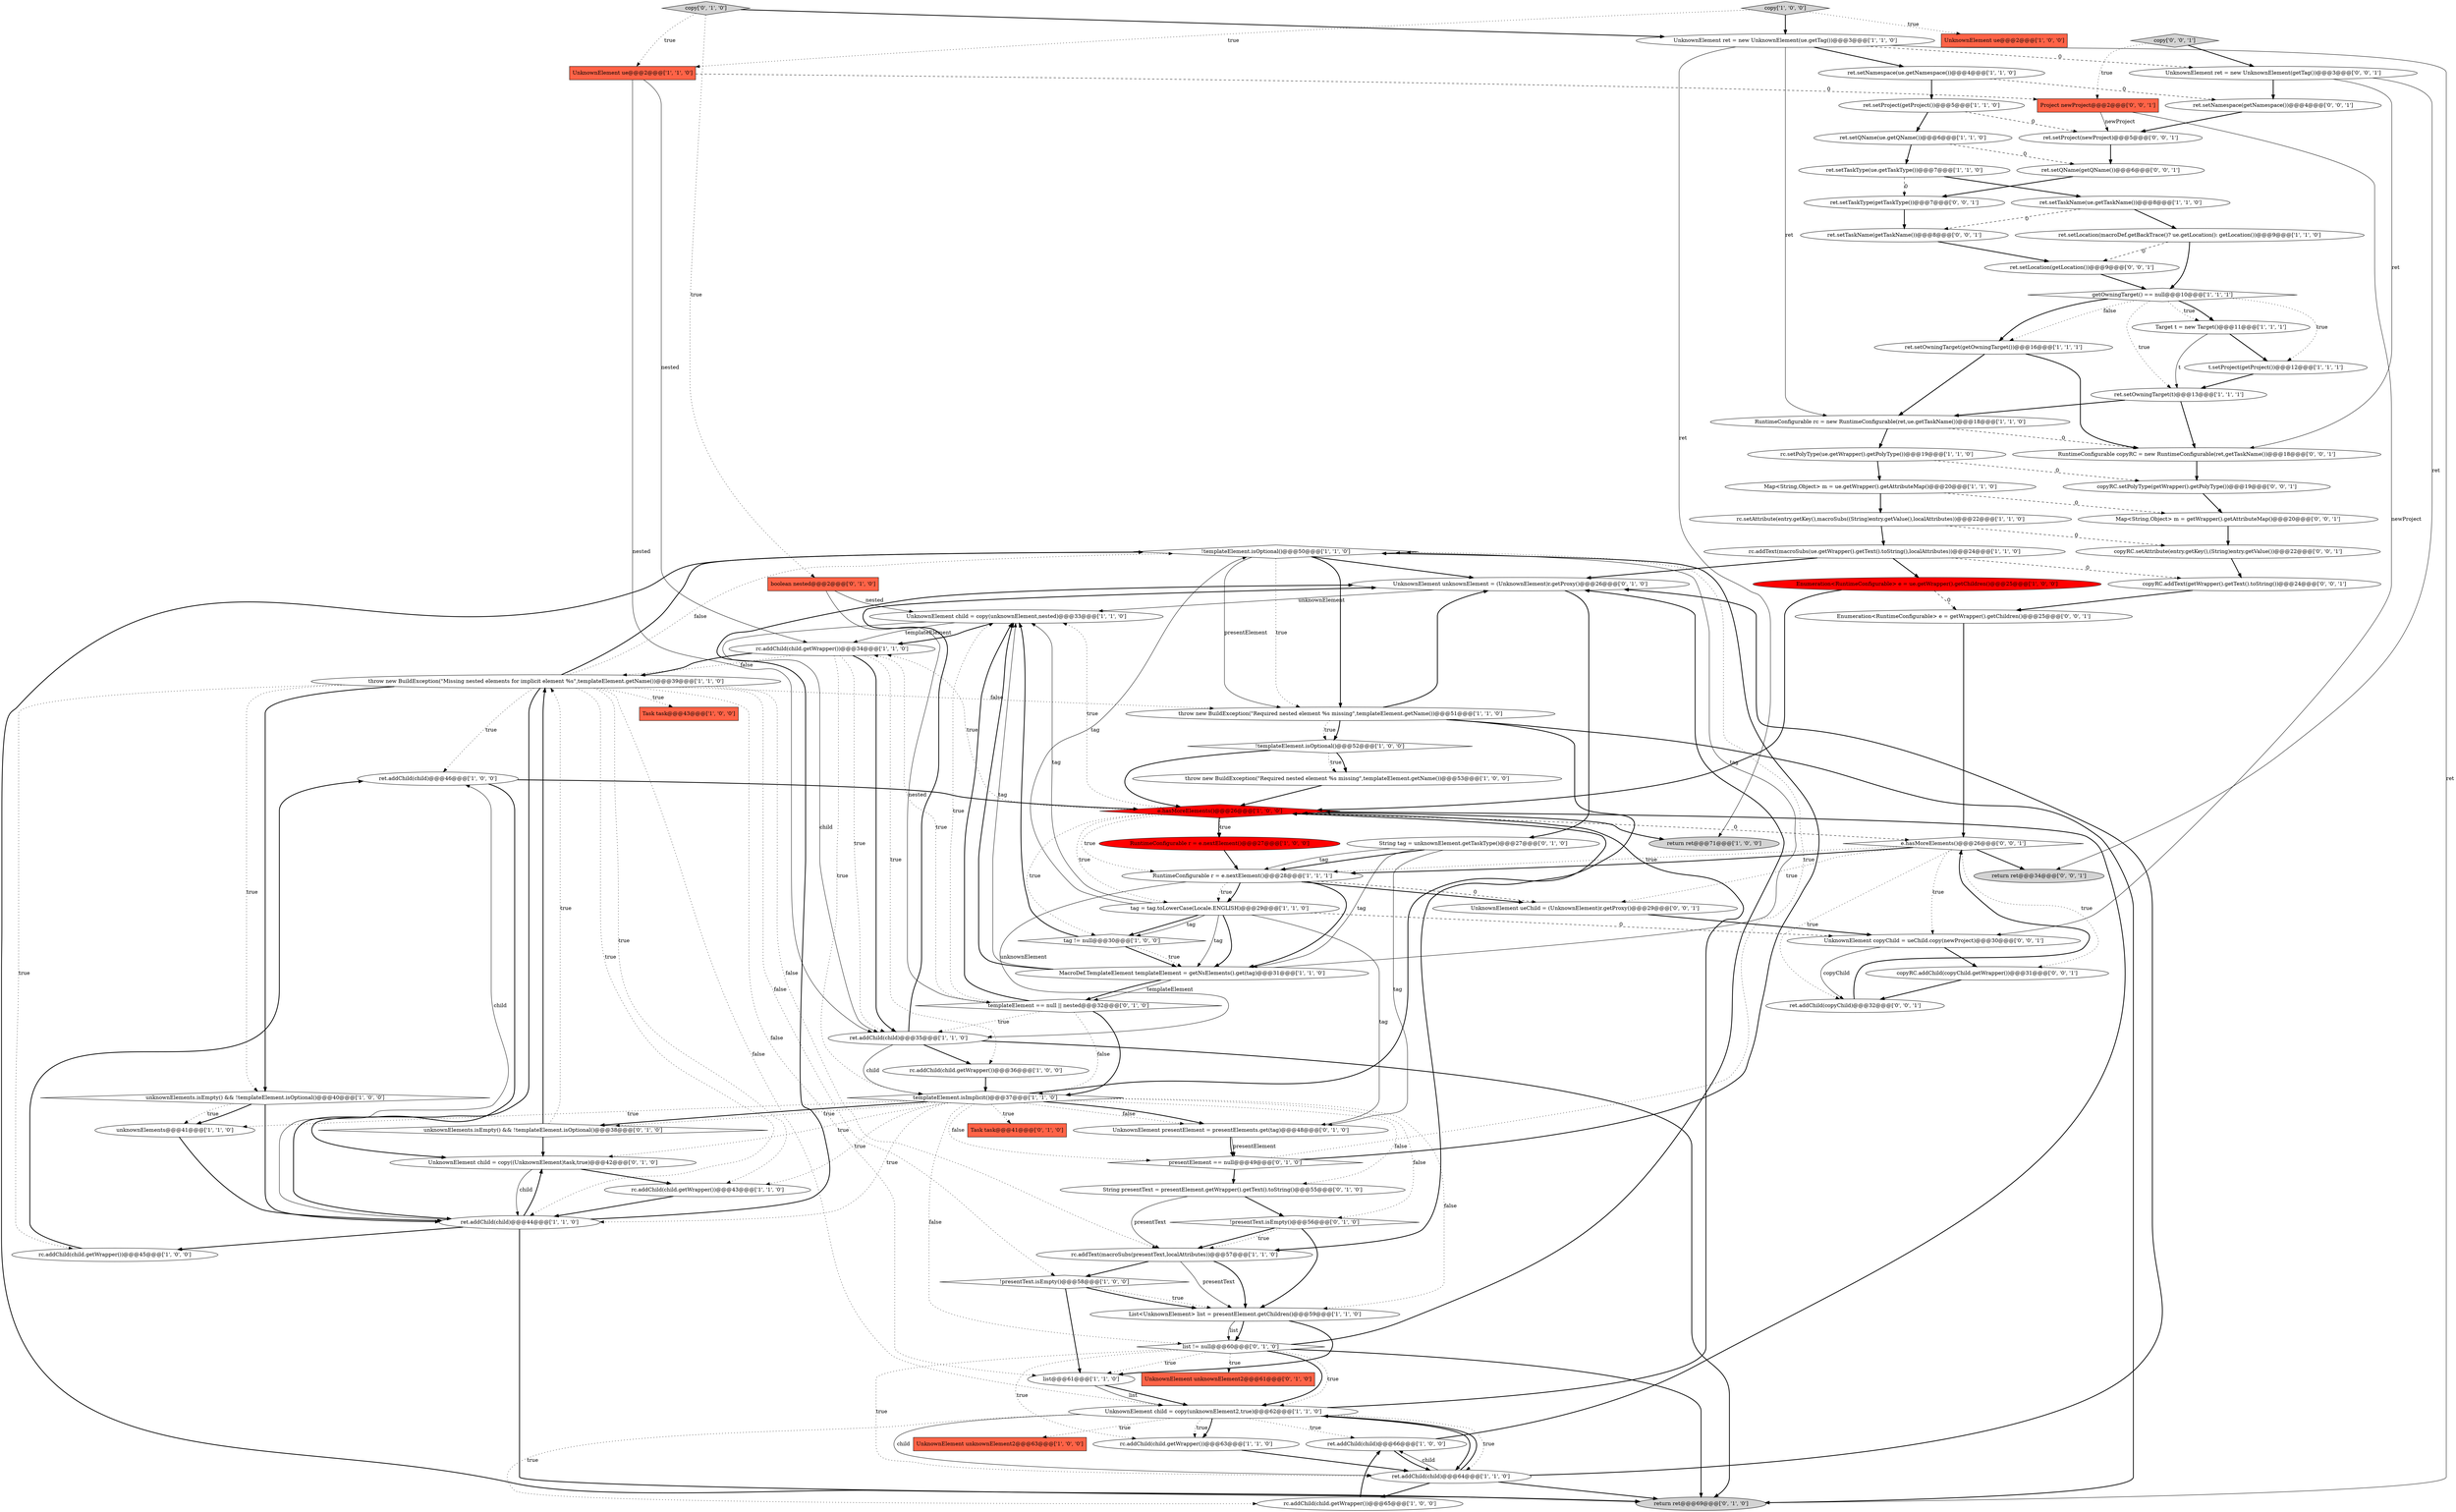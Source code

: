 digraph {
61 [style = filled, label = "return ret@@@69@@@['0', '1', '0']", fillcolor = lightgray, shape = ellipse image = "AAA0AAABBB2BBB"];
55 [style = filled, label = "UnknownElement unknownElement2@@@61@@@['0', '1', '0']", fillcolor = tomato, shape = box image = "AAA0AAABBB2BBB"];
83 [style = filled, label = "UnknownElement ret = new UnknownElement(getTag())@@@3@@@['0', '0', '1']", fillcolor = white, shape = ellipse image = "AAA0AAABBB3BBB"];
1 [style = filled, label = "Target t = new Target()@@@11@@@['1', '1', '1']", fillcolor = white, shape = ellipse image = "AAA0AAABBB1BBB"];
8 [style = filled, label = "ret.addChild(child)@@@46@@@['1', '0', '0']", fillcolor = white, shape = ellipse image = "AAA0AAABBB1BBB"];
22 [style = filled, label = "ret.addChild(child)@@@66@@@['1', '0', '0']", fillcolor = white, shape = ellipse image = "AAA0AAABBB1BBB"];
62 [style = filled, label = "unknownElements.isEmpty() && !templateElement.isOptional()@@@38@@@['0', '1', '0']", fillcolor = white, shape = diamond image = "AAA0AAABBB2BBB"];
89 [style = filled, label = "copyRC.setPolyType(getWrapper().getPolyType())@@@19@@@['0', '0', '1']", fillcolor = white, shape = ellipse image = "AAA0AAABBB3BBB"];
59 [style = filled, label = "Task task@@@41@@@['0', '1', '0']", fillcolor = tomato, shape = box image = "AAA0AAABBB2BBB"];
19 [style = filled, label = "throw new BuildException(\"Missing nested elements for implicit element %s\",templateElement.getName())@@@39@@@['1', '1', '0']", fillcolor = white, shape = ellipse image = "AAA0AAABBB1BBB"];
26 [style = filled, label = "!presentText.isEmpty()@@@58@@@['1', '0', '0']", fillcolor = white, shape = diamond image = "AAA0AAABBB1BBB"];
68 [style = filled, label = "templateElement == null || nested@@@32@@@['0', '1', '0']", fillcolor = white, shape = diamond image = "AAA0AAABBB2BBB"];
88 [style = filled, label = "copyRC.addChild(copyChild.getWrapper())@@@31@@@['0', '0', '1']", fillcolor = white, shape = ellipse image = "AAA0AAABBB3BBB"];
78 [style = filled, label = "ret.setTaskType(getTaskType())@@@7@@@['0', '0', '1']", fillcolor = white, shape = ellipse image = "AAA0AAABBB3BBB"];
82 [style = filled, label = "copyRC.addText(getWrapper().getText().toString())@@@24@@@['0', '0', '1']", fillcolor = white, shape = ellipse image = "AAA0AAABBB3BBB"];
72 [style = filled, label = "Enumeration<RuntimeConfigurable> e = getWrapper().getChildren()@@@25@@@['0', '0', '1']", fillcolor = white, shape = ellipse image = "AAA0AAABBB3BBB"];
77 [style = filled, label = "ret.setLocation(getLocation())@@@9@@@['0', '0', '1']", fillcolor = white, shape = ellipse image = "AAA0AAABBB3BBB"];
48 [style = filled, label = "RuntimeConfigurable rc = new RuntimeConfigurable(ret,ue.getTaskName())@@@18@@@['1', '1', '0']", fillcolor = white, shape = ellipse image = "AAA0AAABBB1BBB"];
6 [style = filled, label = "!templateElement.isOptional()@@@50@@@['1', '1', '0']", fillcolor = white, shape = diamond image = "AAA0AAABBB1BBB"];
39 [style = filled, label = "ret.setProject(getProject())@@@5@@@['1', '1', '0']", fillcolor = white, shape = ellipse image = "AAA0AAABBB1BBB"];
60 [style = filled, label = "UnknownElement unknownElement = (UnknownElement)r.getProxy()@@@26@@@['0', '1', '0']", fillcolor = white, shape = ellipse image = "AAA0AAABBB2BBB"];
24 [style = filled, label = "rc.addChild(child.getWrapper())@@@63@@@['1', '1', '0']", fillcolor = white, shape = ellipse image = "AAA0AAABBB1BBB"];
49 [style = filled, label = "UnknownElement ue@@@2@@@['1', '1', '0']", fillcolor = tomato, shape = box image = "AAA0AAABBB1BBB"];
4 [style = filled, label = "tag != null@@@30@@@['1', '0', '0']", fillcolor = white, shape = diamond image = "AAA0AAABBB1BBB"];
46 [style = filled, label = "UnknownElement child = copy(unknownElement2,true)@@@62@@@['1', '1', '0']", fillcolor = white, shape = ellipse image = "AAA0AAABBB1BBB"];
80 [style = filled, label = "e.hasMoreElements()@@@26@@@['0', '0', '1']", fillcolor = white, shape = diamond image = "AAA0AAABBB3BBB"];
87 [style = filled, label = "Project newProject@@@2@@@['0', '0', '1']", fillcolor = tomato, shape = box image = "AAA0AAABBB3BBB"];
66 [style = filled, label = "UnknownElement presentElement = presentElements.get(tag)@@@48@@@['0', '1', '0']", fillcolor = white, shape = ellipse image = "AAA0AAABBB2BBB"];
84 [style = filled, label = "ret.setTaskName(getTaskName())@@@8@@@['0', '0', '1']", fillcolor = white, shape = ellipse image = "AAA0AAABBB3BBB"];
29 [style = filled, label = "list@@@61@@@['1', '1', '0']", fillcolor = white, shape = ellipse image = "AAA0AAABBB1BBB"];
45 [style = filled, label = "rc.addText(macroSubs(presentText,localAttributes))@@@57@@@['1', '1', '0']", fillcolor = white, shape = ellipse image = "AAA0AAABBB1BBB"];
3 [style = filled, label = "tag = tag.toLowerCase(Locale.ENGLISH)@@@29@@@['1', '1', '0']", fillcolor = white, shape = ellipse image = "AAA0AAABBB1BBB"];
85 [style = filled, label = "ret.setQName(getQName())@@@6@@@['0', '0', '1']", fillcolor = white, shape = ellipse image = "AAA0AAABBB3BBB"];
50 [style = filled, label = "ret.setOwningTarget(getOwningTarget())@@@16@@@['1', '1', '1']", fillcolor = white, shape = ellipse image = "AAA0AAABBB1BBB"];
86 [style = filled, label = "copy['0', '0', '1']", fillcolor = lightgray, shape = diamond image = "AAA0AAABBB3BBB"];
12 [style = filled, label = "throw new BuildException(\"Required nested element %s missing\",templateElement.getName())@@@53@@@['1', '0', '0']", fillcolor = white, shape = ellipse image = "AAA0AAABBB1BBB"];
67 [style = filled, label = "copy['0', '1', '0']", fillcolor = lightgray, shape = diamond image = "AAA0AAABBB2BBB"];
13 [style = filled, label = "unknownElements@@@41@@@['1', '1', '0']", fillcolor = white, shape = ellipse image = "AAA0AAABBB1BBB"];
33 [style = filled, label = "rc.addChild(child.getWrapper())@@@36@@@['1', '0', '0']", fillcolor = white, shape = ellipse image = "AAA0AAABBB1BBB"];
38 [style = filled, label = "unknownElements.isEmpty() && !templateElement.isOptional()@@@40@@@['1', '0', '0']", fillcolor = white, shape = diamond image = "AAA0AAABBB1BBB"];
73 [style = filled, label = "return ret@@@34@@@['0', '0', '1']", fillcolor = lightgray, shape = ellipse image = "AAA0AAABBB3BBB"];
21 [style = filled, label = "List<UnknownElement> list = presentElement.getChildren()@@@59@@@['1', '1', '0']", fillcolor = white, shape = ellipse image = "AAA0AAABBB1BBB"];
10 [style = filled, label = "ret.setLocation(macroDef.getBackTrace()? ue.getLocation(): getLocation())@@@9@@@['1', '1', '0']", fillcolor = white, shape = ellipse image = "AAA0AAABBB1BBB"];
2 [style = filled, label = "rc.addChild(child.getWrapper())@@@34@@@['1', '1', '0']", fillcolor = white, shape = ellipse image = "AAA0AAABBB1BBB"];
5 [style = filled, label = "UnknownElement child = copy(unknownElement,nested)@@@33@@@['1', '1', '0']", fillcolor = white, shape = ellipse image = "AAA0AAABBB1BBB"];
36 [style = filled, label = "ret.setTaskName(ue.getTaskName())@@@8@@@['1', '1', '0']", fillcolor = white, shape = ellipse image = "AAA0AAABBB1BBB"];
63 [style = filled, label = "!presentText.isEmpty()@@@56@@@['0', '1', '0']", fillcolor = white, shape = diamond image = "AAA0AAABBB2BBB"];
71 [style = filled, label = "UnknownElement copyChild = ueChild.copy(newProject)@@@30@@@['0', '0', '1']", fillcolor = white, shape = ellipse image = "AAA0AAABBB3BBB"];
57 [style = filled, label = "presentElement == null@@@49@@@['0', '1', '0']", fillcolor = white, shape = diamond image = "AAA0AAABBB2BBB"];
58 [style = filled, label = "list != null@@@60@@@['0', '1', '0']", fillcolor = white, shape = diamond image = "AAA0AAABBB2BBB"];
14 [style = filled, label = "UnknownElement unknownElement2@@@63@@@['1', '0', '0']", fillcolor = tomato, shape = box image = "AAA0AAABBB1BBB"];
51 [style = filled, label = "templateElement.isImplicit()@@@37@@@['1', '1', '0']", fillcolor = white, shape = diamond image = "AAA0AAABBB1BBB"];
52 [style = filled, label = "rc.addChild(child.getWrapper())@@@43@@@['1', '1', '0']", fillcolor = white, shape = ellipse image = "AAA0AAABBB1BBB"];
27 [style = filled, label = "getOwningTarget() == null@@@10@@@['1', '1', '1']", fillcolor = white, shape = diamond image = "AAA0AAABBB1BBB"];
75 [style = filled, label = "copyRC.setAttribute(entry.getKey(),(String)entry.getValue())@@@22@@@['0', '0', '1']", fillcolor = white, shape = ellipse image = "AAA0AAABBB3BBB"];
25 [style = filled, label = "ret.setQName(ue.getQName())@@@6@@@['1', '1', '0']", fillcolor = white, shape = ellipse image = "AAA0AAABBB1BBB"];
31 [style = filled, label = "UnknownElement ue@@@2@@@['1', '0', '0']", fillcolor = tomato, shape = box image = "AAA0AAABBB1BBB"];
43 [style = filled, label = "rc.addChild(child.getWrapper())@@@45@@@['1', '0', '0']", fillcolor = white, shape = ellipse image = "AAA0AAABBB1BBB"];
9 [style = filled, label = "UnknownElement ret = new UnknownElement(ue.getTag())@@@3@@@['1', '1', '0']", fillcolor = white, shape = ellipse image = "AAA0AAABBB1BBB"];
18 [style = filled, label = "copy['1', '0', '0']", fillcolor = lightgray, shape = diamond image = "AAA0AAABBB1BBB"];
35 [style = filled, label = "rc.addChild(child.getWrapper())@@@65@@@['1', '0', '0']", fillcolor = white, shape = ellipse image = "AAA0AAABBB1BBB"];
90 [style = filled, label = "ret.setNamespace(getNamespace())@@@4@@@['0', '0', '1']", fillcolor = white, shape = ellipse image = "AAA0AAABBB3BBB"];
15 [style = filled, label = "Map<String,Object> m = ue.getWrapper().getAttributeMap()@@@20@@@['1', '1', '0']", fillcolor = white, shape = ellipse image = "AAA0AAABBB1BBB"];
70 [style = filled, label = "RuntimeConfigurable copyRC = new RuntimeConfigurable(ret,getTaskName())@@@18@@@['0', '0', '1']", fillcolor = white, shape = ellipse image = "AAA0AAABBB3BBB"];
17 [style = filled, label = "return ret@@@71@@@['1', '0', '0']", fillcolor = lightgray, shape = ellipse image = "AAA0AAABBB1BBB"];
32 [style = filled, label = "Enumeration<RuntimeConfigurable> e = ue.getWrapper().getChildren()@@@25@@@['1', '0', '0']", fillcolor = red, shape = ellipse image = "AAA1AAABBB1BBB"];
16 [style = filled, label = "Task task@@@43@@@['1', '0', '0']", fillcolor = tomato, shape = box image = "AAA0AAABBB1BBB"];
54 [style = filled, label = "ret.addChild(child)@@@64@@@['1', '1', '0']", fillcolor = white, shape = ellipse image = "AAA0AAABBB1BBB"];
65 [style = filled, label = "String tag = unknownElement.getTaskType()@@@27@@@['0', '1', '0']", fillcolor = white, shape = ellipse image = "AAA0AAABBB2BBB"];
0 [style = filled, label = "rc.setPolyType(ue.getWrapper().getPolyType())@@@19@@@['1', '1', '0']", fillcolor = white, shape = ellipse image = "AAA0AAABBB1BBB"];
69 [style = filled, label = "String presentText = presentElement.getWrapper().getText().toString()@@@55@@@['0', '1', '0']", fillcolor = white, shape = ellipse image = "AAA0AAABBB2BBB"];
79 [style = filled, label = "Map<String,Object> m = getWrapper().getAttributeMap()@@@20@@@['0', '0', '1']", fillcolor = white, shape = ellipse image = "AAA0AAABBB3BBB"];
76 [style = filled, label = "ret.setProject(newProject)@@@5@@@['0', '0', '1']", fillcolor = white, shape = ellipse image = "AAA0AAABBB3BBB"];
44 [style = filled, label = "!templateElement.isOptional()@@@52@@@['1', '0', '0']", fillcolor = white, shape = diamond image = "AAA0AAABBB1BBB"];
37 [style = filled, label = "ret.setOwningTarget(t)@@@13@@@['1', '1', '1']", fillcolor = white, shape = ellipse image = "AAA0AAABBB1BBB"];
20 [style = filled, label = "t.setProject(getProject())@@@12@@@['1', '1', '1']", fillcolor = white, shape = ellipse image = "AAA0AAABBB1BBB"];
30 [style = filled, label = "rc.addText(macroSubs(ue.getWrapper().getText().toString(),localAttributes))@@@24@@@['1', '1', '0']", fillcolor = white, shape = ellipse image = "AAA0AAABBB1BBB"];
47 [style = filled, label = "ret.setNamespace(ue.getNamespace())@@@4@@@['1', '1', '0']", fillcolor = white, shape = ellipse image = "AAA0AAABBB1BBB"];
40 [style = filled, label = "e.hasMoreElements()@@@26@@@['1', '0', '0']", fillcolor = red, shape = diamond image = "AAA1AAABBB1BBB"];
41 [style = filled, label = "rc.setAttribute(entry.getKey(),macroSubs((String)entry.getValue(),localAttributes))@@@22@@@['1', '1', '0']", fillcolor = white, shape = ellipse image = "AAA0AAABBB1BBB"];
23 [style = filled, label = "ret.setTaskType(ue.getTaskType())@@@7@@@['1', '1', '0']", fillcolor = white, shape = ellipse image = "AAA0AAABBB1BBB"];
64 [style = filled, label = "boolean nested@@@2@@@['0', '1', '0']", fillcolor = tomato, shape = box image = "AAA0AAABBB2BBB"];
74 [style = filled, label = "UnknownElement ueChild = (UnknownElement)r.getProxy()@@@29@@@['0', '0', '1']", fillcolor = white, shape = ellipse image = "AAA0AAABBB3BBB"];
34 [style = filled, label = "MacroDef.TemplateElement templateElement = getNsElements().get(tag)@@@31@@@['1', '1', '0']", fillcolor = white, shape = ellipse image = "AAA0AAABBB1BBB"];
11 [style = filled, label = "ret.addChild(child)@@@44@@@['1', '1', '0']", fillcolor = white, shape = ellipse image = "AAA0AAABBB1BBB"];
7 [style = filled, label = "RuntimeConfigurable r = e.nextElement()@@@28@@@['1', '1', '1']", fillcolor = white, shape = ellipse image = "AAA0AAABBB1BBB"];
28 [style = filled, label = "RuntimeConfigurable r = e.nextElement()@@@27@@@['1', '0', '0']", fillcolor = red, shape = ellipse image = "AAA1AAABBB1BBB"];
53 [style = filled, label = "ret.addChild(child)@@@35@@@['1', '1', '0']", fillcolor = white, shape = ellipse image = "AAA0AAABBB1BBB"];
56 [style = filled, label = "UnknownElement child = copy((UnknownElement)task,true)@@@42@@@['0', '1', '0']", fillcolor = white, shape = ellipse image = "AAA0AAABBB2BBB"];
42 [style = filled, label = "throw new BuildException(\"Required nested element %s missing\",templateElement.getName())@@@51@@@['1', '1', '0']", fillcolor = white, shape = ellipse image = "AAA0AAABBB1BBB"];
81 [style = filled, label = "ret.addChild(copyChild)@@@32@@@['0', '0', '1']", fillcolor = white, shape = ellipse image = "AAA0AAABBB3BBB"];
90->76 [style = bold, label=""];
84->77 [style = bold, label=""];
27->1 [style = dotted, label="true"];
25->85 [style = dashed, label="0"];
56->52 [style = bold, label=""];
5->2 [style = solid, label="templateElement"];
80->71 [style = dotted, label="true"];
5->53 [style = solid, label="child"];
19->26 [style = dotted, label="false"];
80->7 [style = dotted, label="true"];
42->45 [style = bold, label=""];
87->76 [style = solid, label="newProject"];
9->83 [style = dashed, label="0"];
85->78 [style = bold, label=""];
2->19 [style = dotted, label="false"];
21->58 [style = bold, label=""];
40->28 [style = dotted, label="true"];
40->5 [style = dotted, label="true"];
1->20 [style = bold, label=""];
46->24 [style = dotted, label="true"];
58->60 [style = bold, label=""];
80->7 [style = bold, label=""];
42->60 [style = bold, label=""];
47->90 [style = dashed, label="0"];
69->45 [style = solid, label="presentText"];
0->89 [style = dashed, label="0"];
8->40 [style = bold, label=""];
3->4 [style = bold, label=""];
11->60 [style = bold, label=""];
44->12 [style = dotted, label="true"];
53->51 [style = solid, label="child"];
34->6 [style = solid, label="tag"];
0->15 [style = bold, label=""];
65->66 [style = solid, label="tag"];
3->34 [style = bold, label=""];
34->68 [style = bold, label=""];
67->9 [style = bold, label=""];
72->80 [style = bold, label=""];
23->78 [style = dashed, label="0"];
2->53 [style = bold, label=""];
12->40 [style = bold, label=""];
7->74 [style = bold, label=""];
77->27 [style = bold, label=""];
3->4 [style = solid, label="tag"];
42->44 [style = bold, label=""];
65->7 [style = bold, label=""];
3->6 [style = solid, label="tag"];
51->69 [style = dotted, label="false"];
57->6 [style = dotted, label="true"];
46->54 [style = bold, label=""];
19->11 [style = dotted, label="true"];
37->48 [style = bold, label=""];
7->53 [style = solid, label="unknownElement"];
54->22 [style = solid, label="child"];
43->8 [style = bold, label=""];
29->46 [style = bold, label=""];
19->46 [style = dotted, label="false"];
20->37 [style = bold, label=""];
51->52 [style = dotted, label="true"];
9->47 [style = bold, label=""];
15->41 [style = bold, label=""];
51->57 [style = dotted, label="false"];
60->65 [style = bold, label=""];
23->36 [style = bold, label=""];
34->68 [style = solid, label="templateElement"];
66->57 [style = solid, label="presentElement"];
15->79 [style = dashed, label="0"];
32->72 [style = dashed, label="0"];
58->24 [style = dotted, label="true"];
53->60 [style = bold, label=""];
49->2 [style = solid, label="nested"];
8->11 [style = bold, label=""];
83->90 [style = bold, label=""];
62->56 [style = bold, label=""];
2->53 [style = dotted, label="true"];
11->56 [style = bold, label=""];
54->60 [style = bold, label=""];
38->11 [style = bold, label=""];
19->38 [style = dotted, label="true"];
54->46 [style = bold, label=""];
58->54 [style = dotted, label="true"];
46->24 [style = bold, label=""];
50->70 [style = bold, label=""];
27->50 [style = dotted, label="false"];
38->13 [style = dotted, label="true"];
82->72 [style = bold, label=""];
88->81 [style = bold, label=""];
11->43 [style = bold, label=""];
47->39 [style = bold, label=""];
40->2 [style = dotted, label="true"];
19->6 [style = bold, label=""];
51->56 [style = dotted, label="true"];
7->74 [style = dashed, label="0"];
13->11 [style = bold, label=""];
44->12 [style = bold, label=""];
19->56 [style = bold, label=""];
64->68 [style = solid, label="nested"];
6->61 [style = bold, label=""];
41->30 [style = bold, label=""];
56->11 [style = solid, label="child"];
81->80 [style = bold, label=""];
21->29 [style = bold, label=""];
40->3 [style = dotted, label="true"];
27->20 [style = dotted, label="true"];
46->54 [style = dotted, label="true"];
86->87 [style = dotted, label="true"];
21->58 [style = solid, label="list"];
57->6 [style = bold, label=""];
40->17 [style = bold, label=""];
18->9 [style = bold, label=""];
48->70 [style = dashed, label="0"];
58->46 [style = bold, label=""];
53->33 [style = bold, label=""];
45->21 [style = bold, label=""];
19->29 [style = dotted, label="false"];
22->54 [style = bold, label=""];
6->42 [style = dotted, label="true"];
46->54 [style = solid, label="child"];
39->25 [style = bold, label=""];
9->17 [style = solid, label="ret"];
46->40 [style = bold, label=""];
11->61 [style = bold, label=""];
49->87 [style = dashed, label="0"];
58->55 [style = dotted, label="true"];
54->61 [style = bold, label=""];
75->82 [style = bold, label=""];
19->38 [style = bold, label=""];
66->57 [style = bold, label=""];
68->2 [style = dotted, label="true"];
39->76 [style = dashed, label="0"];
19->45 [style = dotted, label="false"];
83->73 [style = solid, label="ret"];
57->69 [style = bold, label=""];
42->61 [style = bold, label=""];
63->45 [style = bold, label=""];
3->66 [style = solid, label="tag"];
54->35 [style = bold, label=""];
58->61 [style = bold, label=""];
30->82 [style = dashed, label="0"];
51->62 [style = bold, label=""];
42->44 [style = dotted, label="true"];
89->79 [style = bold, label=""];
46->35 [style = dotted, label="true"];
51->63 [style = dotted, label="false"];
78->84 [style = bold, label=""];
3->71 [style = dashed, label="0"];
6->42 [style = bold, label=""];
40->4 [style = dotted, label="true"];
87->71 [style = solid, label="newProject"];
51->58 [style = dotted, label="false"];
30->32 [style = bold, label=""];
62->19 [style = bold, label=""];
50->48 [style = bold, label=""];
18->49 [style = dotted, label="true"];
36->84 [style = dashed, label="0"];
60->5 [style = solid, label="unknownElement"];
27->37 [style = dotted, label="true"];
1->37 [style = solid, label="t"];
86->83 [style = bold, label=""];
19->8 [style = dotted, label="true"];
68->51 [style = bold, label=""];
80->88 [style = dotted, label="true"];
26->21 [style = bold, label=""];
68->53 [style = dotted, label="true"];
51->40 [style = bold, label=""];
58->46 [style = dotted, label="true"];
51->66 [style = dotted, label="false"];
10->77 [style = dashed, label="0"];
51->21 [style = dotted, label="false"];
76->85 [style = bold, label=""];
71->88 [style = bold, label=""];
19->42 [style = dotted, label="false"];
49->53 [style = solid, label="nested"];
83->70 [style = solid, label="ret"];
32->40 [style = bold, label=""];
19->43 [style = dotted, label="true"];
37->70 [style = bold, label=""];
79->75 [style = bold, label=""];
68->5 [style = dotted, label="true"];
51->13 [style = dotted, label="true"];
80->81 [style = dotted, label="true"];
46->22 [style = dotted, label="true"];
63->21 [style = bold, label=""];
4->5 [style = bold, label=""];
4->34 [style = bold, label=""];
58->29 [style = dotted, label="true"];
22->40 [style = bold, label=""];
36->10 [style = bold, label=""];
51->59 [style = dotted, label="true"];
67->49 [style = dotted, label="true"];
52->11 [style = bold, label=""];
53->61 [style = bold, label=""];
27->1 [style = bold, label=""];
2->19 [style = bold, label=""];
70->89 [style = bold, label=""];
63->45 [style = dotted, label="true"];
11->8 [style = solid, label="child"];
46->14 [style = dotted, label="true"];
25->23 [style = bold, label=""];
10->27 [style = bold, label=""];
34->5 [style = bold, label=""];
35->22 [style = bold, label=""];
26->29 [style = bold, label=""];
74->71 [style = bold, label=""];
67->64 [style = dotted, label="true"];
71->81 [style = solid, label="copyChild"];
65->34 [style = solid, label="tag"];
28->7 [style = bold, label=""];
44->40 [style = bold, label=""];
29->46 [style = solid, label="list"];
3->5 [style = solid, label="tag"];
40->28 [style = bold, label=""];
80->73 [style = bold, label=""];
6->42 [style = solid, label="presentElement"];
62->19 [style = dotted, label="true"];
34->5 [style = solid, label="tag"];
7->3 [style = bold, label=""];
48->0 [style = bold, label=""];
19->52 [style = dotted, label="true"];
24->54 [style = bold, label=""];
68->51 [style = dotted, label="false"];
65->7 [style = solid, label="tag"];
5->2 [style = bold, label=""];
9->48 [style = solid, label="ret"];
68->5 [style = bold, label=""];
7->34 [style = bold, label=""];
33->51 [style = bold, label=""];
9->61 [style = solid, label="ret"];
6->60 [style = bold, label=""];
2->33 [style = dotted, label="true"];
7->3 [style = dotted, label="true"];
26->21 [style = dotted, label="true"];
27->50 [style = bold, label=""];
19->16 [style = dotted, label="true"];
3->34 [style = solid, label="tag"];
45->21 [style = solid, label="presentText"];
40->7 [style = dotted, label="true"];
4->34 [style = dotted, label="true"];
51->62 [style = dotted, label="true"];
45->26 [style = bold, label=""];
41->75 [style = dashed, label="0"];
18->31 [style = dotted, label="true"];
38->13 [style = bold, label=""];
80->74 [style = dotted, label="true"];
51->11 [style = dotted, label="true"];
69->63 [style = bold, label=""];
19->6 [style = dotted, label="false"];
64->5 [style = solid, label="nested"];
51->66 [style = bold, label=""];
2->51 [style = dotted, label="true"];
30->60 [style = bold, label=""];
40->80 [style = dashed, label="0"];
}
